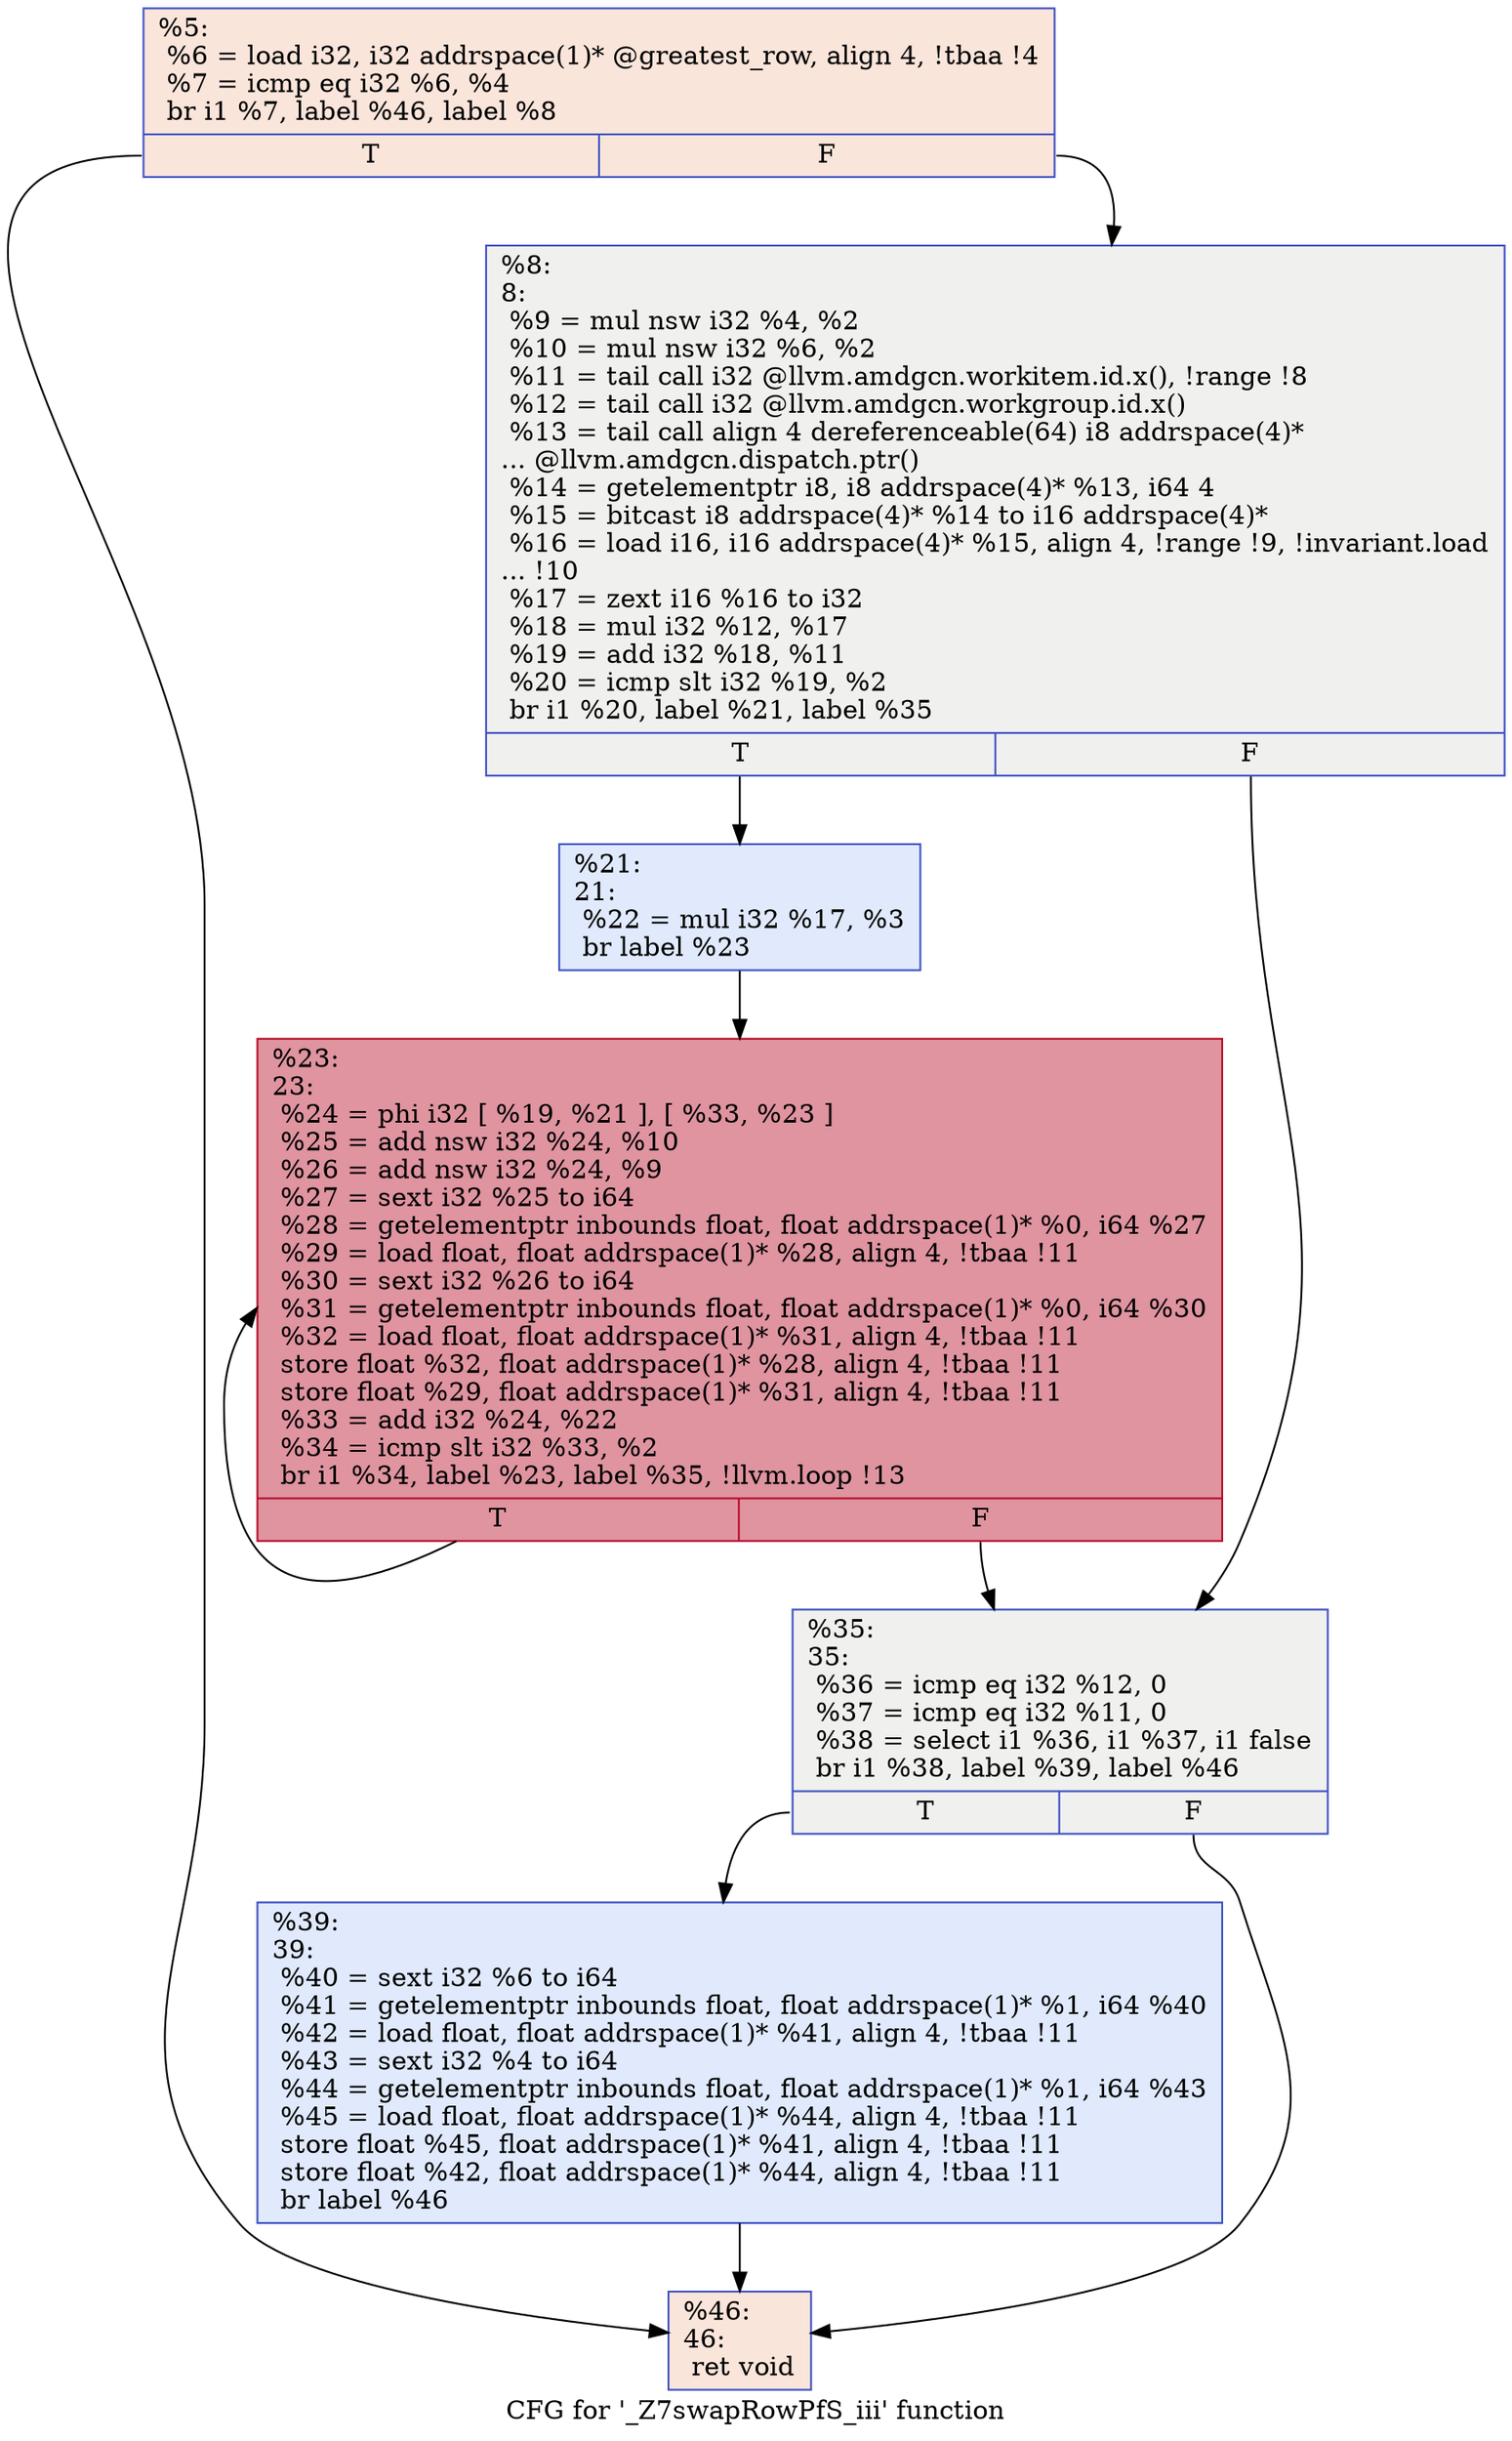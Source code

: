 digraph "CFG for '_Z7swapRowPfS_iii' function" {
	label="CFG for '_Z7swapRowPfS_iii' function";

	Node0x57ba310 [shape=record,color="#3d50c3ff", style=filled, fillcolor="#f4c5ad70",label="{%5:\l  %6 = load i32, i32 addrspace(1)* @greatest_row, align 4, !tbaa !4\l  %7 = icmp eq i32 %6, %4\l  br i1 %7, label %46, label %8\l|{<s0>T|<s1>F}}"];
	Node0x57ba310:s0 -> Node0x57ba280;
	Node0x57ba310:s1 -> Node0x57bafb0;
	Node0x57bafb0 [shape=record,color="#3d50c3ff", style=filled, fillcolor="#dedcdb70",label="{%8:\l8:                                                \l  %9 = mul nsw i32 %4, %2\l  %10 = mul nsw i32 %6, %2\l  %11 = tail call i32 @llvm.amdgcn.workitem.id.x(), !range !8\l  %12 = tail call i32 @llvm.amdgcn.workgroup.id.x()\l  %13 = tail call align 4 dereferenceable(64) i8 addrspace(4)*\l... @llvm.amdgcn.dispatch.ptr()\l  %14 = getelementptr i8, i8 addrspace(4)* %13, i64 4\l  %15 = bitcast i8 addrspace(4)* %14 to i16 addrspace(4)*\l  %16 = load i16, i16 addrspace(4)* %15, align 4, !range !9, !invariant.load\l... !10\l  %17 = zext i16 %16 to i32\l  %18 = mul i32 %12, %17\l  %19 = add i32 %18, %11\l  %20 = icmp slt i32 %19, %2\l  br i1 %20, label %21, label %35\l|{<s0>T|<s1>F}}"];
	Node0x57bafb0:s0 -> Node0x57bc140;
	Node0x57bafb0:s1 -> Node0x57bc1d0;
	Node0x57bc140 [shape=record,color="#3d50c3ff", style=filled, fillcolor="#b9d0f970",label="{%21:\l21:                                               \l  %22 = mul i32 %17, %3\l  br label %23\l}"];
	Node0x57bc140 -> Node0x57bc3a0;
	Node0x57bc3a0 [shape=record,color="#b70d28ff", style=filled, fillcolor="#b70d2870",label="{%23:\l23:                                               \l  %24 = phi i32 [ %19, %21 ], [ %33, %23 ]\l  %25 = add nsw i32 %24, %10\l  %26 = add nsw i32 %24, %9\l  %27 = sext i32 %25 to i64\l  %28 = getelementptr inbounds float, float addrspace(1)* %0, i64 %27\l  %29 = load float, float addrspace(1)* %28, align 4, !tbaa !11\l  %30 = sext i32 %26 to i64\l  %31 = getelementptr inbounds float, float addrspace(1)* %0, i64 %30\l  %32 = load float, float addrspace(1)* %31, align 4, !tbaa !11\l  store float %32, float addrspace(1)* %28, align 4, !tbaa !11\l  store float %29, float addrspace(1)* %31, align 4, !tbaa !11\l  %33 = add i32 %24, %22\l  %34 = icmp slt i32 %33, %2\l  br i1 %34, label %23, label %35, !llvm.loop !13\l|{<s0>T|<s1>F}}"];
	Node0x57bc3a0:s0 -> Node0x57bc3a0;
	Node0x57bc3a0:s1 -> Node0x57bc1d0;
	Node0x57bc1d0 [shape=record,color="#3d50c3ff", style=filled, fillcolor="#dedcdb70",label="{%35:\l35:                                               \l  %36 = icmp eq i32 %12, 0\l  %37 = icmp eq i32 %11, 0\l  %38 = select i1 %36, i1 %37, i1 false\l  br i1 %38, label %39, label %46\l|{<s0>T|<s1>F}}"];
	Node0x57bc1d0:s0 -> Node0x57bd770;
	Node0x57bc1d0:s1 -> Node0x57ba280;
	Node0x57bd770 [shape=record,color="#3d50c3ff", style=filled, fillcolor="#b9d0f970",label="{%39:\l39:                                               \l  %40 = sext i32 %6 to i64\l  %41 = getelementptr inbounds float, float addrspace(1)* %1, i64 %40\l  %42 = load float, float addrspace(1)* %41, align 4, !tbaa !11\l  %43 = sext i32 %4 to i64\l  %44 = getelementptr inbounds float, float addrspace(1)* %1, i64 %43\l  %45 = load float, float addrspace(1)* %44, align 4, !tbaa !11\l  store float %45, float addrspace(1)* %41, align 4, !tbaa !11\l  store float %42, float addrspace(1)* %44, align 4, !tbaa !11\l  br label %46\l}"];
	Node0x57bd770 -> Node0x57ba280;
	Node0x57ba280 [shape=record,color="#3d50c3ff", style=filled, fillcolor="#f4c5ad70",label="{%46:\l46:                                               \l  ret void\l}"];
}
